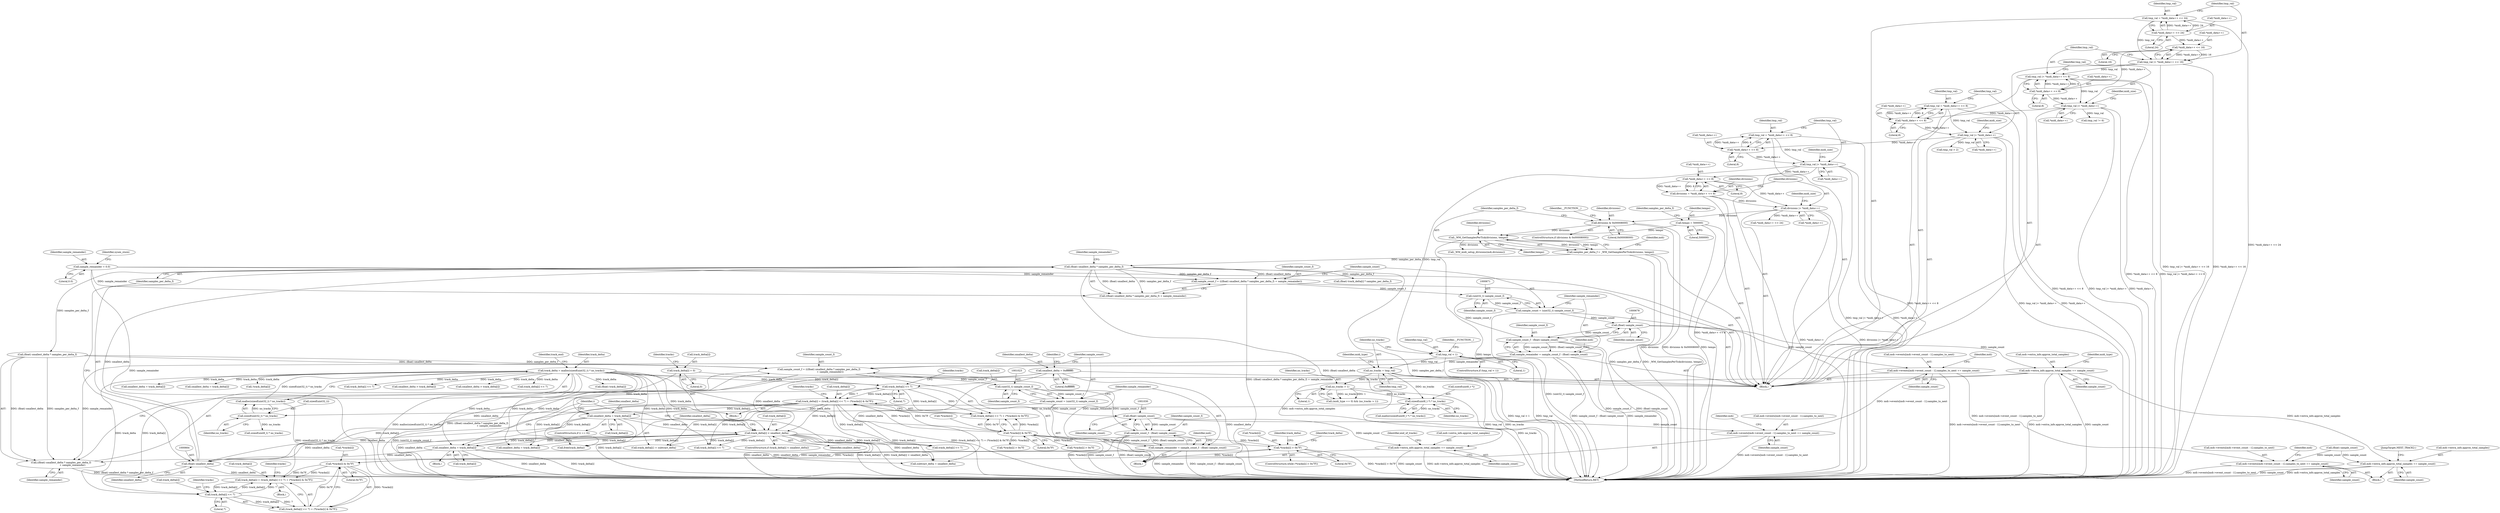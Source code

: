 digraph "0_wildmidi_660b513d99bced8783a4a5984ac2f742c74ebbdd_1@integer" {
"1000659" [label="(Call,sample_count_f = (((float) smallest_delta * samples_per_delta_f) + sample_remainder))"];
"1000662" [label="(Call,(float) smallest_delta * samples_per_delta_f)"];
"1000663" [label="(Call,(float) smallest_delta)"];
"1000634" [label="(Call,track_delta[i] < smallest_delta)"];
"1000402" [label="(Call,track_delta = malloc(sizeof(uint32_t) * no_tracks))"];
"1000404" [label="(Call,malloc(sizeof(uint32_t) * no_tracks))"];
"1000405" [label="(Call,sizeof(uint32_t) * no_tracks)"];
"1000398" [label="(Call,sizeof(uint8_t *) * no_tracks)"];
"1000344" [label="(Call,no_tracks > 1)"];
"1000336" [label="(Call,no_tracks = tmp_val)"];
"1000324" [label="(Call,tmp_val < 1)"];
"1000315" [label="(Call,tmp_val |= *midi_data++)"];
"1000308" [label="(Call,tmp_val = *midi_data++ << 8)"];
"1000310" [label="(Call,*midi_data++ << 8)"];
"1000284" [label="(Call,tmp_val |= *midi_data++)"];
"1000277" [label="(Call,tmp_val = *midi_data++ << 8)"];
"1000279" [label="(Call,*midi_data++ << 8)"];
"1000256" [label="(Call,tmp_val |= *midi_data++)"];
"1000249" [label="(Call,tmp_val |= *midi_data++ << 8)"];
"1000242" [label="(Call,tmp_val |= *midi_data++ << 16)"];
"1000235" [label="(Call,tmp_val = *midi_data++ << 24)"];
"1000237" [label="(Call,*midi_data++ << 24)"];
"1000244" [label="(Call,*midi_data++ << 16)"];
"1000251" [label="(Call,*midi_data++ << 8)"];
"1000608" [label="(Call,track_delta[i] = (track_delta[i] << 7) + (*tracks[i] & 0x7F))"];
"1000613" [label="(Call,track_delta[i] << 7)"];
"1000588" [label="(Call,track_delta[i] = (track_delta[i] << 7) + (*tracks[i] & 0x7F))"];
"1000593" [label="(Call,track_delta[i] << 7)"];
"1000575" [label="(Call,track_delta[i] = 0)"];
"1000598" [label="(Call,*tracks[i] & 0x7F)"];
"1000581" [label="(Call,*tracks[i] > 0x7F)"];
"1000618" [label="(Call,*tracks[i] & 0x7F)"];
"1000640" [label="(Call,smallest_delta = track_delta[i])"];
"1000651" [label="(Call,smallest_delta = track_delta[i])"];
"1000423" [label="(Call,smallest_delta = 0xffffffff)"];
"1000384" [label="(Call,samples_per_delta_f = _WM_GetSamplesPerTick(divisions, tempo))"];
"1000386" [label="(Call,_WM_GetSamplesPerTick(divisions, tempo))"];
"1000372" [label="(Call,divisions & 0x00008000)"];
"1000363" [label="(Call,divisions |= *midi_data++)"];
"1000356" [label="(Call,divisions = *midi_data++ << 8)"];
"1000358" [label="(Call,*midi_data++ << 8)"];
"1000139" [label="(Call,tempo = 500000)"];
"1000155" [label="(Call,sample_remainder = 0.0)"];
"1000670" [label="(Call,(uint32_t) sample_count_f)"];
"1000668" [label="(Call,sample_count = (uint32_t) sample_count_f)"];
"1000677" [label="(Call,(float) sample_count)"];
"1000675" [label="(Call,sample_count_f - (float) sample_count)"];
"1000673" [label="(Call,sample_remainder = sample_count_f - (float) sample_count)"];
"1001011" [label="(Call,sample_count_f = (((float) smallest_delta * samples_per_delta_f)\n                              + sample_remainder))"];
"1001022" [label="(Call,(uint32_t) sample_count_f)"];
"1001020" [label="(Call,sample_count = (uint32_t) sample_count_f)"];
"1001029" [label="(Call,(float) sample_count)"];
"1001027" [label="(Call,sample_count_f - (float) sample_count)"];
"1001025" [label="(Call,sample_remainder = sample_count_f - (float) sample_count)"];
"1001013" [label="(Call,((float) smallest_delta * samples_per_delta_f)\n                              + sample_remainder)"];
"1001032" [label="(Call,mdi->events[mdi->event_count - 1].samples_to_next += sample_count)"];
"1001045" [label="(Call,mdi->extra_info.approx_total_samples += sample_count)"];
"1000680" [label="(Call,mdi->events[mdi->event_count - 1].samples_to_next += sample_count)"];
"1001331" [label="(Call,mdi->events[mdi->event_count - 1].samples_to_next += sample_count)"];
"1000693" [label="(Call,mdi->extra_info.approx_total_samples += sample_count)"];
"1001344" [label="(Call,mdi->extra_info.approx_total_samples += sample_count)"];
"1000423" [label="(Call,smallest_delta = 0xffffffff)"];
"1000612" [label="(Call,(track_delta[i] << 7) + (*tracks[i] & 0x7F))"];
"1000598" [label="(Call,*tracks[i] & 0x7F)"];
"1001312" [label="(Call,(float) track_delta[i])"];
"1000249" [label="(Call,tmp_val |= *midi_data++ << 8)"];
"1000357" [label="(Identifier,divisions)"];
"1000245" [label="(Call,*midi_data++)"];
"1000156" [label="(Identifier,sample_remainder)"];
"1000673" [label="(Call,sample_remainder = sample_count_f - (float) sample_count)"];
"1000371" [label="(ControlStructure,if (divisions & 0x00008000))"];
"1000707" [label="(Identifier,end_of_tracks)"];
"1000384" [label="(Call,samples_per_delta_f = _WM_GetSamplesPerTick(divisions, tempo))"];
"1000946" [label="(Call,track_delta[i] << 7)"];
"1000392" [label="(Call,_WM_midi_setup_divisions(mdi,divisions))"];
"1000257" [label="(Identifier,tmp_val)"];
"1000250" [label="(Identifier,tmp_val)"];
"1000618" [label="(Call,*tracks[i] & 0x7F)"];
"1000280" [label="(Call,*midi_data++)"];
"1000639" [label="(Block,)"];
"1000406" [label="(Call,sizeof(uint32_t))"];
"1001083" [label="(Block,)"];
"1000435" [label="(Block,)"];
"1001051" [label="(Identifier,sample_count)"];
"1000584" [label="(Identifier,tracks)"];
"1000656" [label="(Call,subtract_delta = smallest_delta)"];
"1000377" [label="(Identifier,__FUNCTION__)"];
"1001344" [label="(Call,mdi->extra_info.approx_total_samples += sample_count)"];
"1001026" [label="(Identifier,sample_remainder)"];
"1000345" [label="(Identifier,no_tracks)"];
"1000390" [label="(Identifier,mdi)"];
"1000471" [label="(Call,*midi_data++ << 24)"];
"1000398" [label="(Call,sizeof(uint8_t *) * no_tracks)"];
"1000576" [label="(Call,track_delta[i])"];
"1000699" [label="(Identifier,sample_count)"];
"1001032" [label="(Call,mdi->events[mdi->event_count - 1].samples_to_next += sample_count)"];
"1000410" [label="(Identifier,track_end)"];
"1000278" [label="(Identifier,tmp_val)"];
"1000614" [label="(Call,track_delta[i])"];
"1001350" [label="(Identifier,sample_count)"];
"1000677" [label="(Call,(float) sample_count)"];
"1000666" [label="(Identifier,samples_per_delta_f)"];
"1000344" [label="(Call,no_tracks > 1)"];
"1000582" [label="(Call,*tracks[i])"];
"1000587" [label="(Block,)"];
"1000369" [label="(Identifier,midi_size)"];
"1000652" [label="(Identifier,smallest_delta)"];
"1000663" [label="(Call,(float) smallest_delta)"];
"1000356" [label="(Call,divisions = *midi_data++ << 8)"];
"1001029" [label="(Call,(float) sample_count)"];
"1000434" [label="(Identifier,i)"];
"1000594" [label="(Call,track_delta[i])"];
"1001012" [label="(Identifier,sample_count_f)"];
"1000580" [label="(ControlStructure,while (*tracks[i] > 0x7F))"];
"1000293" [label="(Call,tmp_val > 2)"];
"1000676" [label="(Identifier,sample_count_f)"];
"1000702" [label="(Identifier,midi_type)"];
"1000613" [label="(Call,track_delta[i] << 7)"];
"1000674" [label="(Identifier,sample_remainder)"];
"1000603" [label="(Literal,0x7F)"];
"1000374" [label="(Literal,0x00008000)"];
"1000340" [label="(Call,(midi_type == 0) && (no_tracks > 1))"];
"1000373" [label="(Identifier,divisions)"];
"1000693" [label="(Call,mdi->extra_info.approx_total_samples += sample_count)"];
"1000243" [label="(Identifier,tmp_val)"];
"1000599" [label="(Call,*tracks[i])"];
"1000679" [label="(Identifier,sample_count)"];
"1000621" [label="(Identifier,tracks)"];
"1000277" [label="(Call,tmp_val = *midi_data++ << 8)"];
"1000635" [label="(Call,track_delta[i])"];
"1000286" [label="(Call,*midi_data++)"];
"1001311" [label="(Call,(float) track_delta[i] * samples_per_delta_f)"];
"1000647" [label="(ControlStructure,if (i == 0))"];
"1000660" [label="(Identifier,sample_count_f)"];
"1000236" [label="(Identifier,tmp_val)"];
"1000140" [label="(Identifier,tempo)"];
"1000309" [label="(Identifier,tmp_val)"];
"1000681" [label="(Call,mdi->events[mdi->event_count - 1].samples_to_next)"];
"1000283" [label="(Literal,8)"];
"1001019" [label="(Identifier,sample_remainder)"];
"1000669" [label="(Identifier,sample_count)"];
"1000329" [label="(Identifier,__FUNCTION__)"];
"1000290" [label="(Identifier,midi_size)"];
"1000364" [label="(Identifier,divisions)"];
"1000709" [label="(Block,)"];
"1000412" [label="(Call,sizeof(uint8_t) * no_tracks)"];
"1000617" [label="(Literal,7)"];
"1000363" [label="(Call,divisions |= *midi_data++)"];
"1000323" [label="(ControlStructure,if (tmp_val < 1))"];
"1001014" [label="(Call,(float) smallest_delta * samples_per_delta_f)"];
"1000385" [label="(Identifier,samples_per_delta_f)"];
"1001435" [label="(MethodReturn,RET)"];
"1000359" [label="(Call,*midi_data++)"];
"1000346" [label="(Literal,1)"];
"1000141" [label="(Literal,500000)"];
"1000588" [label="(Call,track_delta[i] = (track_delta[i] << 7) + (*tracks[i] & 0x7F))"];
"1000399" [label="(Call,sizeof(uint8_t *))"];
"1000284" [label="(Call,tmp_val |= *midi_data++)"];
"1000597" [label="(Literal,7)"];
"1000575" [label="(Call,track_delta[i] = 0)"];
"1000362" [label="(Literal,8)"];
"1000139" [label="(Call,tempo = 500000)"];
"1000244" [label="(Call,*midi_data++ << 16)"];
"1000235" [label="(Call,tmp_val = *midi_data++ << 24)"];
"1001024" [label="(Identifier,sample_count_f)"];
"1000237" [label="(Call,*midi_data++ << 24)"];
"1001343" [label="(Identifier,sample_count)"];
"1000342" [label="(Identifier,midi_type)"];
"1000662" [label="(Call,(float) smallest_delta * samples_per_delta_f)"];
"1000579" [label="(Literal,0)"];
"1000387" [label="(Identifier,divisions)"];
"1000634" [label="(Call,track_delta[i] < smallest_delta)"];
"1000251" [label="(Call,*midi_data++ << 8)"];
"1000160" [label="(Identifier,sysex_store)"];
"1001045" [label="(Call,mdi->extra_info.approx_total_samples += sample_count)"];
"1001328" [label="(Call,(float) sample_count)"];
"1000324" [label="(Call,tmp_val < 1)"];
"1000403" [label="(Identifier,track_delta)"];
"1000157" [label="(Literal,0.0)"];
"1000401" [label="(Identifier,no_tracks)"];
"1000589" [label="(Call,track_delta[i])"];
"1001025" [label="(Call,sample_remainder = sample_count_f - (float) sample_count)"];
"1000667" [label="(Identifier,sample_remainder)"];
"1000608" [label="(Call,track_delta[i] = (track_delta[i] << 7) + (*tracks[i] & 0x7F))"];
"1000651" [label="(Call,smallest_delta = track_delta[i])"];
"1000311" [label="(Call,*midi_data++)"];
"1000424" [label="(Identifier,smallest_delta)"];
"1000753" [label="(Call,smallest_delta = track_delta[i])"];
"1001001" [label="(Call,smallest_delta = track_delta[i])"];
"1000315" [label="(Call,tmp_val |= *midi_data++)"];
"1000279" [label="(Call,*midi_data++ << 8)"];
"1000317" [label="(Call,*midi_data++)"];
"1000122" [label="(Block,)"];
"1000609" [label="(Call,track_delta[i])"];
"1000606" [label="(Identifier,tracks)"];
"1000619" [label="(Call,*tracks[i])"];
"1001021" [label="(Identifier,sample_count)"];
"1001046" [label="(Call,mdi->extra_info.approx_total_samples)"];
"1000641" [label="(Identifier,smallest_delta)"];
"1001351" [label="(JumpTarget,NEXT_TRACK2:)"];
"1000642" [label="(Call,track_delta[i])"];
"1001044" [label="(Identifier,sample_count)"];
"1000256" [label="(Call,tmp_val |= *midi_data++)"];
"1000668" [label="(Call,sample_count = (uint32_t) sample_count_f)"];
"1000692" [label="(Identifier,sample_count)"];
"1000358" [label="(Call,*midi_data++ << 8)"];
"1001345" [label="(Call,mdi->extra_info.approx_total_samples)"];
"1000314" [label="(Literal,8)"];
"1000338" [label="(Identifier,tmp_val)"];
"1000661" [label="(Call,((float) smallest_delta * samples_per_delta_f) + sample_remainder)"];
"1000310" [label="(Call,*midi_data++ << 8)"];
"1001352" [label="(Call,smallest_delta = track_delta[i])"];
"1001332" [label="(Call,mdi->events[mdi->event_count - 1].samples_to_next)"];
"1000633" [label="(ControlStructure,if (track_delta[i] < smallest_delta))"];
"1000987" [label="(Call,!track_delta[i])"];
"1001293" [label="(Call,track_delta[i] << 7)"];
"1000932" [label="(Call,*tracks[i] > 0x7f)"];
"1000626" [label="(Identifier,tracks)"];
"1000325" [label="(Identifier,tmp_val)"];
"1000581" [label="(Call,*tracks[i] > 0x7F)"];
"1000638" [label="(Identifier,smallest_delta)"];
"1001031" [label="(Identifier,sample_count)"];
"1000586" [label="(Literal,0x7F)"];
"1000995" [label="(Call,smallest_delta > track_delta[i])"];
"1001347" [label="(Identifier,mdi)"];
"1000665" [label="(Identifier,smallest_delta)"];
"1000144" [label="(Identifier,samples_per_delta_f)"];
"1000388" [label="(Identifier,tempo)"];
"1000592" [label="(Call,(track_delta[i] << 7) + (*tracks[i] & 0x7F))"];
"1000248" [label="(Literal,16)"];
"1000653" [label="(Call,track_delta[i])"];
"1000680" [label="(Call,mdi->events[mdi->event_count - 1].samples_to_next += sample_count)"];
"1000601" [label="(Identifier,tracks)"];
"1000397" [label="(Call,malloc(sizeof(uint8_t *) * no_tracks))"];
"1001331" [label="(Call,mdi->events[mdi->event_count - 1].samples_to_next += sample_count)"];
"1000623" [label="(Literal,0x7F)"];
"1000326" [label="(Literal,1)"];
"1000590" [label="(Identifier,track_delta)"];
"1000265" [label="(Call,tmp_val != 6)"];
"1000386" [label="(Call,_WM_GetSamplesPerTick(divisions, tempo))"];
"1000365" [label="(Call,*midi_data++)"];
"1001033" [label="(Call,mdi->events[mdi->event_count - 1].samples_to_next)"];
"1000155" [label="(Call,sample_remainder = 0.0)"];
"1000696" [label="(Identifier,mdi)"];
"1000425" [label="(Literal,0xffffffff)"];
"1001036" [label="(Identifier,mdi)"];
"1000747" [label="(Call,smallest_delta > track_delta[i])"];
"1000675" [label="(Call,sample_count_f - (float) sample_count)"];
"1000672" [label="(Identifier,sample_count_f)"];
"1000402" [label="(Call,track_delta = malloc(sizeof(uint32_t) * no_tracks))"];
"1001013" [label="(Call,((float) smallest_delta * samples_per_delta_f)\n                              + sample_remainder)"];
"1000242" [label="(Call,tmp_val |= *midi_data++ << 16)"];
"1000670" [label="(Call,(uint32_t) sample_count_f)"];
"1001253" [label="(Call,*tracks[i] > 0x7f)"];
"1000262" [label="(Identifier,midi_size)"];
"1001419" [label="(Call,free(track_delta))"];
"1000258" [label="(Call,*midi_data++)"];
"1000593" [label="(Call,track_delta[i] << 7)"];
"1000372" [label="(Call,divisions & 0x00008000)"];
"1001028" [label="(Identifier,sample_count_f)"];
"1000404" [label="(Call,malloc(sizeof(uint32_t) * no_tracks))"];
"1000694" [label="(Call,mdi->extra_info.approx_total_samples)"];
"1001011" [label="(Call,sample_count_f = (((float) smallest_delta * samples_per_delta_f)\n                              + sample_remainder))"];
"1001020" [label="(Call,sample_count = (uint32_t) sample_count_f)"];
"1000241" [label="(Literal,24)"];
"1000428" [label="(Identifier,i)"];
"1001027" [label="(Call,sample_count_f - (float) sample_count)"];
"1000733" [label="(Call,track_delta[i] -= subtract_delta)"];
"1001267" [label="(Call,track_delta[i] << 7)"];
"1000238" [label="(Call,*midi_data++)"];
"1000408" [label="(Identifier,no_tracks)"];
"1000337" [label="(Identifier,no_tracks)"];
"1000308" [label="(Call,tmp_val = *midi_data++ << 8)"];
"1000316" [label="(Identifier,tmp_val)"];
"1000321" [label="(Identifier,midi_size)"];
"1000285" [label="(Identifier,tmp_val)"];
"1000252" [label="(Call,*midi_data++)"];
"1001048" [label="(Identifier,mdi)"];
"1000336" [label="(Call,no_tracks = tmp_val)"];
"1000972" [label="(Call,track_delta[i] << 7)"];
"1000684" [label="(Identifier,mdi)"];
"1000640" [label="(Call,smallest_delta = track_delta[i])"];
"1000610" [label="(Identifier,track_delta)"];
"1001022" [label="(Call,(uint32_t) sample_count_f)"];
"1000659" [label="(Call,sample_count_f = (((float) smallest_delta * samples_per_delta_f) + sample_remainder))"];
"1000255" [label="(Literal,8)"];
"1000405" [label="(Call,sizeof(uint32_t) * no_tracks)"];
"1000659" -> "1000122"  [label="AST: "];
"1000659" -> "1000661"  [label="CFG: "];
"1000660" -> "1000659"  [label="AST: "];
"1000661" -> "1000659"  [label="AST: "];
"1000669" -> "1000659"  [label="CFG: "];
"1000659" -> "1001435"  [label="DDG: ((float) smallest_delta * samples_per_delta_f) + sample_remainder"];
"1000662" -> "1000659"  [label="DDG: (float) smallest_delta"];
"1000662" -> "1000659"  [label="DDG: samples_per_delta_f"];
"1000155" -> "1000659"  [label="DDG: sample_remainder"];
"1000659" -> "1000670"  [label="DDG: sample_count_f"];
"1000662" -> "1000661"  [label="AST: "];
"1000662" -> "1000666"  [label="CFG: "];
"1000663" -> "1000662"  [label="AST: "];
"1000666" -> "1000662"  [label="AST: "];
"1000667" -> "1000662"  [label="CFG: "];
"1000662" -> "1001435"  [label="DDG: (float) smallest_delta"];
"1000662" -> "1001435"  [label="DDG: samples_per_delta_f"];
"1000662" -> "1000661"  [label="DDG: (float) smallest_delta"];
"1000662" -> "1000661"  [label="DDG: samples_per_delta_f"];
"1000663" -> "1000662"  [label="DDG: smallest_delta"];
"1000384" -> "1000662"  [label="DDG: samples_per_delta_f"];
"1000662" -> "1001014"  [label="DDG: samples_per_delta_f"];
"1000662" -> "1001311"  [label="DDG: samples_per_delta_f"];
"1000663" -> "1000665"  [label="CFG: "];
"1000664" -> "1000663"  [label="AST: "];
"1000665" -> "1000663"  [label="AST: "];
"1000666" -> "1000663"  [label="CFG: "];
"1000663" -> "1001435"  [label="DDG: smallest_delta"];
"1000634" -> "1000663"  [label="DDG: smallest_delta"];
"1000640" -> "1000663"  [label="DDG: smallest_delta"];
"1000651" -> "1000663"  [label="DDG: smallest_delta"];
"1000423" -> "1000663"  [label="DDG: smallest_delta"];
"1000634" -> "1000633"  [label="AST: "];
"1000634" -> "1000638"  [label="CFG: "];
"1000635" -> "1000634"  [label="AST: "];
"1000638" -> "1000634"  [label="AST: "];
"1000641" -> "1000634"  [label="CFG: "];
"1000434" -> "1000634"  [label="CFG: "];
"1000634" -> "1001435"  [label="DDG: smallest_delta"];
"1000634" -> "1001435"  [label="DDG: track_delta[i]"];
"1000634" -> "1001435"  [label="DDG: track_delta[i] < smallest_delta"];
"1000402" -> "1000634"  [label="DDG: track_delta"];
"1000608" -> "1000634"  [label="DDG: track_delta[i]"];
"1000640" -> "1000634"  [label="DDG: smallest_delta"];
"1000651" -> "1000634"  [label="DDG: smallest_delta"];
"1000423" -> "1000634"  [label="DDG: smallest_delta"];
"1000634" -> "1000640"  [label="DDG: track_delta[i]"];
"1000634" -> "1000656"  [label="DDG: smallest_delta"];
"1000634" -> "1000733"  [label="DDG: track_delta[i]"];
"1000634" -> "1000946"  [label="DDG: track_delta[i]"];
"1000634" -> "1000972"  [label="DDG: track_delta[i]"];
"1000634" -> "1001352"  [label="DDG: track_delta[i]"];
"1000634" -> "1001419"  [label="DDG: track_delta[i]"];
"1000402" -> "1000122"  [label="AST: "];
"1000402" -> "1000404"  [label="CFG: "];
"1000403" -> "1000402"  [label="AST: "];
"1000404" -> "1000402"  [label="AST: "];
"1000410" -> "1000402"  [label="CFG: "];
"1000402" -> "1001435"  [label="DDG: malloc(sizeof(uint32_t) * no_tracks)"];
"1000404" -> "1000402"  [label="DDG: sizeof(uint32_t) * no_tracks"];
"1000402" -> "1000593"  [label="DDG: track_delta"];
"1000402" -> "1000613"  [label="DDG: track_delta"];
"1000402" -> "1000640"  [label="DDG: track_delta"];
"1000402" -> "1000651"  [label="DDG: track_delta"];
"1000402" -> "1000733"  [label="DDG: track_delta"];
"1000402" -> "1000747"  [label="DDG: track_delta"];
"1000402" -> "1000753"  [label="DDG: track_delta"];
"1000402" -> "1000946"  [label="DDG: track_delta"];
"1000402" -> "1000972"  [label="DDG: track_delta"];
"1000402" -> "1000987"  [label="DDG: track_delta"];
"1000402" -> "1000995"  [label="DDG: track_delta"];
"1000402" -> "1001001"  [label="DDG: track_delta"];
"1000402" -> "1001267"  [label="DDG: track_delta"];
"1000402" -> "1001293"  [label="DDG: track_delta"];
"1000402" -> "1001312"  [label="DDG: track_delta"];
"1000402" -> "1001352"  [label="DDG: track_delta"];
"1000402" -> "1001419"  [label="DDG: track_delta"];
"1000404" -> "1000405"  [label="CFG: "];
"1000405" -> "1000404"  [label="AST: "];
"1000404" -> "1001435"  [label="DDG: sizeof(uint32_t) * no_tracks"];
"1000405" -> "1000404"  [label="DDG: no_tracks"];
"1000405" -> "1000408"  [label="CFG: "];
"1000406" -> "1000405"  [label="AST: "];
"1000408" -> "1000405"  [label="AST: "];
"1000398" -> "1000405"  [label="DDG: no_tracks"];
"1000405" -> "1000412"  [label="DDG: no_tracks"];
"1000398" -> "1000397"  [label="AST: "];
"1000398" -> "1000401"  [label="CFG: "];
"1000399" -> "1000398"  [label="AST: "];
"1000401" -> "1000398"  [label="AST: "];
"1000397" -> "1000398"  [label="CFG: "];
"1000398" -> "1000397"  [label="DDG: no_tracks"];
"1000344" -> "1000398"  [label="DDG: no_tracks"];
"1000336" -> "1000398"  [label="DDG: no_tracks"];
"1000344" -> "1000340"  [label="AST: "];
"1000344" -> "1000346"  [label="CFG: "];
"1000345" -> "1000344"  [label="AST: "];
"1000346" -> "1000344"  [label="AST: "];
"1000340" -> "1000344"  [label="CFG: "];
"1000344" -> "1001435"  [label="DDG: no_tracks"];
"1000344" -> "1000340"  [label="DDG: no_tracks"];
"1000344" -> "1000340"  [label="DDG: 1"];
"1000336" -> "1000344"  [label="DDG: no_tracks"];
"1000336" -> "1000122"  [label="AST: "];
"1000336" -> "1000338"  [label="CFG: "];
"1000337" -> "1000336"  [label="AST: "];
"1000338" -> "1000336"  [label="AST: "];
"1000342" -> "1000336"  [label="CFG: "];
"1000336" -> "1001435"  [label="DDG: tmp_val"];
"1000336" -> "1001435"  [label="DDG: no_tracks"];
"1000324" -> "1000336"  [label="DDG: tmp_val"];
"1000324" -> "1000323"  [label="AST: "];
"1000324" -> "1000326"  [label="CFG: "];
"1000325" -> "1000324"  [label="AST: "];
"1000326" -> "1000324"  [label="AST: "];
"1000329" -> "1000324"  [label="CFG: "];
"1000337" -> "1000324"  [label="CFG: "];
"1000324" -> "1001435"  [label="DDG: tmp_val < 1"];
"1000324" -> "1001435"  [label="DDG: tmp_val"];
"1000315" -> "1000324"  [label="DDG: tmp_val"];
"1000315" -> "1000122"  [label="AST: "];
"1000315" -> "1000317"  [label="CFG: "];
"1000316" -> "1000315"  [label="AST: "];
"1000317" -> "1000315"  [label="AST: "];
"1000321" -> "1000315"  [label="CFG: "];
"1000315" -> "1001435"  [label="DDG: tmp_val |= *midi_data++"];
"1000315" -> "1001435"  [label="DDG: *midi_data++"];
"1000308" -> "1000315"  [label="DDG: tmp_val"];
"1000310" -> "1000315"  [label="DDG: *midi_data++"];
"1000315" -> "1000358"  [label="DDG: *midi_data++"];
"1000308" -> "1000122"  [label="AST: "];
"1000308" -> "1000310"  [label="CFG: "];
"1000309" -> "1000308"  [label="AST: "];
"1000310" -> "1000308"  [label="AST: "];
"1000316" -> "1000308"  [label="CFG: "];
"1000308" -> "1001435"  [label="DDG: *midi_data++ << 8"];
"1000310" -> "1000308"  [label="DDG: *midi_data++"];
"1000310" -> "1000308"  [label="DDG: 8"];
"1000310" -> "1000314"  [label="CFG: "];
"1000311" -> "1000310"  [label="AST: "];
"1000314" -> "1000310"  [label="AST: "];
"1000284" -> "1000310"  [label="DDG: *midi_data++"];
"1000284" -> "1000122"  [label="AST: "];
"1000284" -> "1000286"  [label="CFG: "];
"1000285" -> "1000284"  [label="AST: "];
"1000286" -> "1000284"  [label="AST: "];
"1000290" -> "1000284"  [label="CFG: "];
"1000284" -> "1001435"  [label="DDG: *midi_data++"];
"1000284" -> "1001435"  [label="DDG: tmp_val |= *midi_data++"];
"1000277" -> "1000284"  [label="DDG: tmp_val"];
"1000279" -> "1000284"  [label="DDG: *midi_data++"];
"1000284" -> "1000293"  [label="DDG: tmp_val"];
"1000277" -> "1000122"  [label="AST: "];
"1000277" -> "1000279"  [label="CFG: "];
"1000278" -> "1000277"  [label="AST: "];
"1000279" -> "1000277"  [label="AST: "];
"1000285" -> "1000277"  [label="CFG: "];
"1000277" -> "1001435"  [label="DDG: *midi_data++ << 8"];
"1000279" -> "1000277"  [label="DDG: *midi_data++"];
"1000279" -> "1000277"  [label="DDG: 8"];
"1000279" -> "1000283"  [label="CFG: "];
"1000280" -> "1000279"  [label="AST: "];
"1000283" -> "1000279"  [label="AST: "];
"1000256" -> "1000279"  [label="DDG: *midi_data++"];
"1000256" -> "1000122"  [label="AST: "];
"1000256" -> "1000258"  [label="CFG: "];
"1000257" -> "1000256"  [label="AST: "];
"1000258" -> "1000256"  [label="AST: "];
"1000262" -> "1000256"  [label="CFG: "];
"1000256" -> "1001435"  [label="DDG: *midi_data++"];
"1000256" -> "1001435"  [label="DDG: tmp_val |= *midi_data++"];
"1000249" -> "1000256"  [label="DDG: tmp_val"];
"1000251" -> "1000256"  [label="DDG: *midi_data++"];
"1000256" -> "1000265"  [label="DDG: tmp_val"];
"1000249" -> "1000122"  [label="AST: "];
"1000249" -> "1000251"  [label="CFG: "];
"1000250" -> "1000249"  [label="AST: "];
"1000251" -> "1000249"  [label="AST: "];
"1000257" -> "1000249"  [label="CFG: "];
"1000249" -> "1001435"  [label="DDG: *midi_data++ << 8"];
"1000249" -> "1001435"  [label="DDG: tmp_val |= *midi_data++ << 8"];
"1000242" -> "1000249"  [label="DDG: tmp_val"];
"1000251" -> "1000249"  [label="DDG: *midi_data++"];
"1000251" -> "1000249"  [label="DDG: 8"];
"1000242" -> "1000122"  [label="AST: "];
"1000242" -> "1000244"  [label="CFG: "];
"1000243" -> "1000242"  [label="AST: "];
"1000244" -> "1000242"  [label="AST: "];
"1000250" -> "1000242"  [label="CFG: "];
"1000242" -> "1001435"  [label="DDG: tmp_val |= *midi_data++ << 16"];
"1000242" -> "1001435"  [label="DDG: *midi_data++ << 16"];
"1000235" -> "1000242"  [label="DDG: tmp_val"];
"1000244" -> "1000242"  [label="DDG: *midi_data++"];
"1000244" -> "1000242"  [label="DDG: 16"];
"1000235" -> "1000122"  [label="AST: "];
"1000235" -> "1000237"  [label="CFG: "];
"1000236" -> "1000235"  [label="AST: "];
"1000237" -> "1000235"  [label="AST: "];
"1000243" -> "1000235"  [label="CFG: "];
"1000235" -> "1001435"  [label="DDG: *midi_data++ << 24"];
"1000237" -> "1000235"  [label="DDG: *midi_data++"];
"1000237" -> "1000235"  [label="DDG: 24"];
"1000237" -> "1000241"  [label="CFG: "];
"1000238" -> "1000237"  [label="AST: "];
"1000241" -> "1000237"  [label="AST: "];
"1000237" -> "1000244"  [label="DDG: *midi_data++"];
"1000244" -> "1000248"  [label="CFG: "];
"1000245" -> "1000244"  [label="AST: "];
"1000248" -> "1000244"  [label="AST: "];
"1000244" -> "1000251"  [label="DDG: *midi_data++"];
"1000251" -> "1000255"  [label="CFG: "];
"1000252" -> "1000251"  [label="AST: "];
"1000255" -> "1000251"  [label="AST: "];
"1000608" -> "1000435"  [label="AST: "];
"1000608" -> "1000612"  [label="CFG: "];
"1000609" -> "1000608"  [label="AST: "];
"1000612" -> "1000608"  [label="AST: "];
"1000626" -> "1000608"  [label="CFG: "];
"1000608" -> "1001435"  [label="DDG: track_delta[i]"];
"1000608" -> "1001435"  [label="DDG: (track_delta[i] << 7) + (*tracks[i] & 0x7F)"];
"1000613" -> "1000608"  [label="DDG: track_delta[i]"];
"1000613" -> "1000608"  [label="DDG: 7"];
"1000618" -> "1000608"  [label="DDG: *tracks[i]"];
"1000618" -> "1000608"  [label="DDG: 0x7F"];
"1000608" -> "1000651"  [label="DDG: track_delta[i]"];
"1000608" -> "1000733"  [label="DDG: track_delta[i]"];
"1000608" -> "1000946"  [label="DDG: track_delta[i]"];
"1000608" -> "1000972"  [label="DDG: track_delta[i]"];
"1000608" -> "1001352"  [label="DDG: track_delta[i]"];
"1000608" -> "1001419"  [label="DDG: track_delta[i]"];
"1000613" -> "1000612"  [label="AST: "];
"1000613" -> "1000617"  [label="CFG: "];
"1000614" -> "1000613"  [label="AST: "];
"1000617" -> "1000613"  [label="AST: "];
"1000621" -> "1000613"  [label="CFG: "];
"1000613" -> "1000612"  [label="DDG: track_delta[i]"];
"1000613" -> "1000612"  [label="DDG: 7"];
"1000588" -> "1000613"  [label="DDG: track_delta[i]"];
"1000575" -> "1000613"  [label="DDG: track_delta[i]"];
"1000588" -> "1000587"  [label="AST: "];
"1000588" -> "1000592"  [label="CFG: "];
"1000589" -> "1000588"  [label="AST: "];
"1000592" -> "1000588"  [label="AST: "];
"1000606" -> "1000588"  [label="CFG: "];
"1000593" -> "1000588"  [label="DDG: track_delta[i]"];
"1000593" -> "1000588"  [label="DDG: 7"];
"1000598" -> "1000588"  [label="DDG: *tracks[i]"];
"1000598" -> "1000588"  [label="DDG: 0x7F"];
"1000588" -> "1000593"  [label="DDG: track_delta[i]"];
"1000593" -> "1000592"  [label="AST: "];
"1000593" -> "1000597"  [label="CFG: "];
"1000594" -> "1000593"  [label="AST: "];
"1000597" -> "1000593"  [label="AST: "];
"1000601" -> "1000593"  [label="CFG: "];
"1000593" -> "1000592"  [label="DDG: track_delta[i]"];
"1000593" -> "1000592"  [label="DDG: 7"];
"1000575" -> "1000593"  [label="DDG: track_delta[i]"];
"1000575" -> "1000435"  [label="AST: "];
"1000575" -> "1000579"  [label="CFG: "];
"1000576" -> "1000575"  [label="AST: "];
"1000579" -> "1000575"  [label="AST: "];
"1000584" -> "1000575"  [label="CFG: "];
"1000598" -> "1000592"  [label="AST: "];
"1000598" -> "1000603"  [label="CFG: "];
"1000599" -> "1000598"  [label="AST: "];
"1000603" -> "1000598"  [label="AST: "];
"1000592" -> "1000598"  [label="CFG: "];
"1000598" -> "1000581"  [label="DDG: *tracks[i]"];
"1000598" -> "1000592"  [label="DDG: *tracks[i]"];
"1000598" -> "1000592"  [label="DDG: 0x7F"];
"1000581" -> "1000598"  [label="DDG: *tracks[i]"];
"1000581" -> "1000580"  [label="AST: "];
"1000581" -> "1000586"  [label="CFG: "];
"1000582" -> "1000581"  [label="AST: "];
"1000586" -> "1000581"  [label="AST: "];
"1000590" -> "1000581"  [label="CFG: "];
"1000610" -> "1000581"  [label="CFG: "];
"1000581" -> "1001435"  [label="DDG: *tracks[i] > 0x7F"];
"1000618" -> "1000581"  [label="DDG: *tracks[i]"];
"1000581" -> "1000618"  [label="DDG: *tracks[i]"];
"1000618" -> "1000612"  [label="AST: "];
"1000618" -> "1000623"  [label="CFG: "];
"1000619" -> "1000618"  [label="AST: "];
"1000623" -> "1000618"  [label="AST: "];
"1000612" -> "1000618"  [label="CFG: "];
"1000618" -> "1001435"  [label="DDG: *tracks[i]"];
"1000618" -> "1000612"  [label="DDG: *tracks[i]"];
"1000618" -> "1000612"  [label="DDG: 0x7F"];
"1000618" -> "1000932"  [label="DDG: *tracks[i]"];
"1000618" -> "1001253"  [label="DDG: *tracks[i]"];
"1000640" -> "1000639"  [label="AST: "];
"1000640" -> "1000642"  [label="CFG: "];
"1000641" -> "1000640"  [label="AST: "];
"1000642" -> "1000640"  [label="AST: "];
"1000434" -> "1000640"  [label="CFG: "];
"1000640" -> "1001435"  [label="DDG: smallest_delta"];
"1000640" -> "1001435"  [label="DDG: track_delta[i]"];
"1000640" -> "1000656"  [label="DDG: smallest_delta"];
"1000651" -> "1000647"  [label="AST: "];
"1000651" -> "1000653"  [label="CFG: "];
"1000652" -> "1000651"  [label="AST: "];
"1000653" -> "1000651"  [label="AST: "];
"1000434" -> "1000651"  [label="CFG: "];
"1000651" -> "1001435"  [label="DDG: smallest_delta"];
"1000651" -> "1001435"  [label="DDG: track_delta[i]"];
"1000651" -> "1000656"  [label="DDG: smallest_delta"];
"1000423" -> "1000122"  [label="AST: "];
"1000423" -> "1000425"  [label="CFG: "];
"1000424" -> "1000423"  [label="AST: "];
"1000425" -> "1000423"  [label="AST: "];
"1000428" -> "1000423"  [label="CFG: "];
"1000423" -> "1001435"  [label="DDG: smallest_delta"];
"1000423" -> "1000656"  [label="DDG: smallest_delta"];
"1000384" -> "1000122"  [label="AST: "];
"1000384" -> "1000386"  [label="CFG: "];
"1000385" -> "1000384"  [label="AST: "];
"1000386" -> "1000384"  [label="AST: "];
"1000390" -> "1000384"  [label="CFG: "];
"1000384" -> "1001435"  [label="DDG: _WM_GetSamplesPerTick(divisions, tempo)"];
"1000384" -> "1001435"  [label="DDG: samples_per_delta_f"];
"1000386" -> "1000384"  [label="DDG: divisions"];
"1000386" -> "1000384"  [label="DDG: tempo"];
"1000386" -> "1000388"  [label="CFG: "];
"1000387" -> "1000386"  [label="AST: "];
"1000388" -> "1000386"  [label="AST: "];
"1000386" -> "1001435"  [label="DDG: tempo"];
"1000372" -> "1000386"  [label="DDG: divisions"];
"1000139" -> "1000386"  [label="DDG: tempo"];
"1000386" -> "1000392"  [label="DDG: divisions"];
"1000372" -> "1000371"  [label="AST: "];
"1000372" -> "1000374"  [label="CFG: "];
"1000373" -> "1000372"  [label="AST: "];
"1000374" -> "1000372"  [label="AST: "];
"1000377" -> "1000372"  [label="CFG: "];
"1000385" -> "1000372"  [label="CFG: "];
"1000372" -> "1001435"  [label="DDG: divisions"];
"1000372" -> "1001435"  [label="DDG: divisions & 0x00008000"];
"1000363" -> "1000372"  [label="DDG: divisions"];
"1000363" -> "1000122"  [label="AST: "];
"1000363" -> "1000365"  [label="CFG: "];
"1000364" -> "1000363"  [label="AST: "];
"1000365" -> "1000363"  [label="AST: "];
"1000369" -> "1000363"  [label="CFG: "];
"1000363" -> "1001435"  [label="DDG: *midi_data++"];
"1000363" -> "1001435"  [label="DDG: divisions |= *midi_data++"];
"1000356" -> "1000363"  [label="DDG: divisions"];
"1000358" -> "1000363"  [label="DDG: *midi_data++"];
"1000363" -> "1000471"  [label="DDG: *midi_data++"];
"1000356" -> "1000122"  [label="AST: "];
"1000356" -> "1000358"  [label="CFG: "];
"1000357" -> "1000356"  [label="AST: "];
"1000358" -> "1000356"  [label="AST: "];
"1000364" -> "1000356"  [label="CFG: "];
"1000356" -> "1001435"  [label="DDG: *midi_data++ << 8"];
"1000358" -> "1000356"  [label="DDG: *midi_data++"];
"1000358" -> "1000356"  [label="DDG: 8"];
"1000358" -> "1000362"  [label="CFG: "];
"1000359" -> "1000358"  [label="AST: "];
"1000362" -> "1000358"  [label="AST: "];
"1000139" -> "1000122"  [label="AST: "];
"1000139" -> "1000141"  [label="CFG: "];
"1000140" -> "1000139"  [label="AST: "];
"1000141" -> "1000139"  [label="AST: "];
"1000144" -> "1000139"  [label="CFG: "];
"1000139" -> "1001435"  [label="DDG: tempo"];
"1000155" -> "1000122"  [label="AST: "];
"1000155" -> "1000157"  [label="CFG: "];
"1000156" -> "1000155"  [label="AST: "];
"1000157" -> "1000155"  [label="AST: "];
"1000160" -> "1000155"  [label="CFG: "];
"1000155" -> "1001435"  [label="DDG: sample_remainder"];
"1000155" -> "1000661"  [label="DDG: sample_remainder"];
"1000670" -> "1000668"  [label="AST: "];
"1000670" -> "1000672"  [label="CFG: "];
"1000671" -> "1000670"  [label="AST: "];
"1000672" -> "1000670"  [label="AST: "];
"1000668" -> "1000670"  [label="CFG: "];
"1000670" -> "1000668"  [label="DDG: sample_count_f"];
"1000670" -> "1000675"  [label="DDG: sample_count_f"];
"1000668" -> "1000122"  [label="AST: "];
"1000669" -> "1000668"  [label="AST: "];
"1000674" -> "1000668"  [label="CFG: "];
"1000668" -> "1001435"  [label="DDG: (uint32_t) sample_count_f"];
"1000668" -> "1000677"  [label="DDG: sample_count"];
"1000677" -> "1000675"  [label="AST: "];
"1000677" -> "1000679"  [label="CFG: "];
"1000678" -> "1000677"  [label="AST: "];
"1000679" -> "1000677"  [label="AST: "];
"1000675" -> "1000677"  [label="CFG: "];
"1000677" -> "1000675"  [label="DDG: sample_count"];
"1000677" -> "1000680"  [label="DDG: sample_count"];
"1000677" -> "1000693"  [label="DDG: sample_count"];
"1000675" -> "1000673"  [label="AST: "];
"1000676" -> "1000675"  [label="AST: "];
"1000673" -> "1000675"  [label="CFG: "];
"1000675" -> "1001435"  [label="DDG: sample_count_f"];
"1000675" -> "1001435"  [label="DDG: (float) sample_count"];
"1000675" -> "1000673"  [label="DDG: sample_count_f"];
"1000675" -> "1000673"  [label="DDG: (float) sample_count"];
"1000673" -> "1000122"  [label="AST: "];
"1000674" -> "1000673"  [label="AST: "];
"1000684" -> "1000673"  [label="CFG: "];
"1000673" -> "1001435"  [label="DDG: sample_count_f - (float) sample_count"];
"1000673" -> "1001435"  [label="DDG: sample_remainder"];
"1000673" -> "1001011"  [label="DDG: sample_remainder"];
"1000673" -> "1001013"  [label="DDG: sample_remainder"];
"1001011" -> "1000709"  [label="AST: "];
"1001011" -> "1001013"  [label="CFG: "];
"1001012" -> "1001011"  [label="AST: "];
"1001013" -> "1001011"  [label="AST: "];
"1001021" -> "1001011"  [label="CFG: "];
"1001011" -> "1001435"  [label="DDG: ((float) smallest_delta * samples_per_delta_f)\n                              + sample_remainder"];
"1001014" -> "1001011"  [label="DDG: (float) smallest_delta"];
"1001014" -> "1001011"  [label="DDG: samples_per_delta_f"];
"1001025" -> "1001011"  [label="DDG: sample_remainder"];
"1001011" -> "1001022"  [label="DDG: sample_count_f"];
"1001022" -> "1001020"  [label="AST: "];
"1001022" -> "1001024"  [label="CFG: "];
"1001023" -> "1001022"  [label="AST: "];
"1001024" -> "1001022"  [label="AST: "];
"1001020" -> "1001022"  [label="CFG: "];
"1001022" -> "1001020"  [label="DDG: sample_count_f"];
"1001022" -> "1001027"  [label="DDG: sample_count_f"];
"1001020" -> "1000709"  [label="AST: "];
"1001021" -> "1001020"  [label="AST: "];
"1001026" -> "1001020"  [label="CFG: "];
"1001020" -> "1001435"  [label="DDG: (uint32_t) sample_count_f"];
"1001020" -> "1001029"  [label="DDG: sample_count"];
"1001029" -> "1001027"  [label="AST: "];
"1001029" -> "1001031"  [label="CFG: "];
"1001030" -> "1001029"  [label="AST: "];
"1001031" -> "1001029"  [label="AST: "];
"1001027" -> "1001029"  [label="CFG: "];
"1001029" -> "1001027"  [label="DDG: sample_count"];
"1001029" -> "1001032"  [label="DDG: sample_count"];
"1001029" -> "1001045"  [label="DDG: sample_count"];
"1001027" -> "1001025"  [label="AST: "];
"1001028" -> "1001027"  [label="AST: "];
"1001025" -> "1001027"  [label="CFG: "];
"1001027" -> "1001435"  [label="DDG: sample_count_f"];
"1001027" -> "1001435"  [label="DDG: (float) sample_count"];
"1001027" -> "1001025"  [label="DDG: sample_count_f"];
"1001027" -> "1001025"  [label="DDG: (float) sample_count"];
"1001025" -> "1000709"  [label="AST: "];
"1001026" -> "1001025"  [label="AST: "];
"1001036" -> "1001025"  [label="CFG: "];
"1001025" -> "1001435"  [label="DDG: sample_remainder"];
"1001025" -> "1001435"  [label="DDG: sample_count_f - (float) sample_count"];
"1001025" -> "1001013"  [label="DDG: sample_remainder"];
"1001013" -> "1001019"  [label="CFG: "];
"1001014" -> "1001013"  [label="AST: "];
"1001019" -> "1001013"  [label="AST: "];
"1001013" -> "1001435"  [label="DDG: (float) smallest_delta * samples_per_delta_f"];
"1001014" -> "1001013"  [label="DDG: (float) smallest_delta"];
"1001014" -> "1001013"  [label="DDG: samples_per_delta_f"];
"1001032" -> "1000709"  [label="AST: "];
"1001032" -> "1001044"  [label="CFG: "];
"1001033" -> "1001032"  [label="AST: "];
"1001044" -> "1001032"  [label="AST: "];
"1001048" -> "1001032"  [label="CFG: "];
"1001032" -> "1001435"  [label="DDG: mdi->events[mdi->event_count - 1].samples_to_next"];
"1000680" -> "1001032"  [label="DDG: mdi->events[mdi->event_count - 1].samples_to_next"];
"1001045" -> "1000709"  [label="AST: "];
"1001045" -> "1001051"  [label="CFG: "];
"1001046" -> "1001045"  [label="AST: "];
"1001051" -> "1001045"  [label="AST: "];
"1000707" -> "1001045"  [label="CFG: "];
"1001045" -> "1001435"  [label="DDG: sample_count"];
"1001045" -> "1001435"  [label="DDG: mdi->extra_info.approx_total_samples"];
"1000693" -> "1001045"  [label="DDG: mdi->extra_info.approx_total_samples"];
"1000680" -> "1000122"  [label="AST: "];
"1000680" -> "1000692"  [label="CFG: "];
"1000681" -> "1000680"  [label="AST: "];
"1000692" -> "1000680"  [label="AST: "];
"1000696" -> "1000680"  [label="CFG: "];
"1000680" -> "1001435"  [label="DDG: mdi->events[mdi->event_count - 1].samples_to_next"];
"1000680" -> "1001331"  [label="DDG: mdi->events[mdi->event_count - 1].samples_to_next"];
"1001331" -> "1001083"  [label="AST: "];
"1001331" -> "1001343"  [label="CFG: "];
"1001332" -> "1001331"  [label="AST: "];
"1001343" -> "1001331"  [label="AST: "];
"1001347" -> "1001331"  [label="CFG: "];
"1001331" -> "1001435"  [label="DDG: mdi->events[mdi->event_count - 1].samples_to_next"];
"1001328" -> "1001331"  [label="DDG: sample_count"];
"1000693" -> "1000122"  [label="AST: "];
"1000693" -> "1000699"  [label="CFG: "];
"1000694" -> "1000693"  [label="AST: "];
"1000699" -> "1000693"  [label="AST: "];
"1000702" -> "1000693"  [label="CFG: "];
"1000693" -> "1001435"  [label="DDG: sample_count"];
"1000693" -> "1001435"  [label="DDG: mdi->extra_info.approx_total_samples"];
"1000693" -> "1001344"  [label="DDG: mdi->extra_info.approx_total_samples"];
"1001344" -> "1001083"  [label="AST: "];
"1001344" -> "1001350"  [label="CFG: "];
"1001345" -> "1001344"  [label="AST: "];
"1001350" -> "1001344"  [label="AST: "];
"1001351" -> "1001344"  [label="CFG: "];
"1001344" -> "1001435"  [label="DDG: sample_count"];
"1001344" -> "1001435"  [label="DDG: mdi->extra_info.approx_total_samples"];
"1001328" -> "1001344"  [label="DDG: sample_count"];
}
